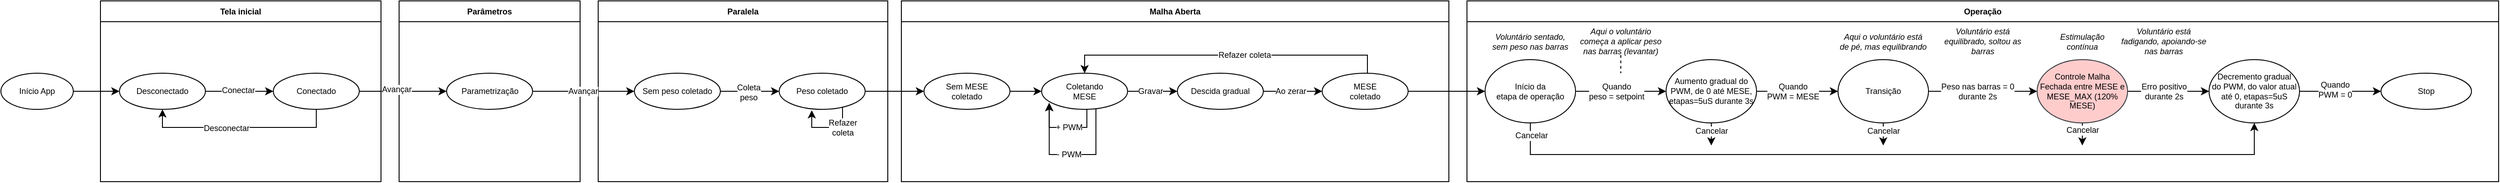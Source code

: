 <mxfile version="24.0.7" type="device">
  <diagram name="Page-1" id="7Bq0H3Z3bL5iUYbq2rVu">
    <mxGraphModel dx="1839" dy="574" grid="1" gridSize="10" guides="1" tooltips="1" connect="1" arrows="1" fold="1" page="1" pageScale="1" pageWidth="850" pageHeight="1100" math="0" shadow="0">
      <root>
        <mxCell id="0" />
        <mxCell id="1" parent="0" />
        <mxCell id="c-Rq7uScd-FVR4qBjpjj-53" style="edgeStyle=orthogonalEdgeStyle;rounded=0;orthogonalLoop=1;jettySize=auto;html=1;fontSize=9;" parent="1" source="c-Rq7uScd-FVR4qBjpjj-1" target="c-Rq7uScd-FVR4qBjpjj-5" edge="1">
          <mxGeometry relative="1" as="geometry" />
        </mxCell>
        <mxCell id="c-Rq7uScd-FVR4qBjpjj-1" value="Início App" style="ellipse;whiteSpace=wrap;html=1;fontSize=9;" parent="1" vertex="1">
          <mxGeometry x="-40" y="400" width="80" height="40" as="geometry" />
        </mxCell>
        <mxCell id="c-Rq7uScd-FVR4qBjpjj-4" value="Tela inicial" style="swimlane;whiteSpace=wrap;html=1;fontSize=9;" parent="1" vertex="1">
          <mxGeometry x="70" y="320" width="310" height="200" as="geometry" />
        </mxCell>
        <mxCell id="c-Rq7uScd-FVR4qBjpjj-58" style="edgeStyle=orthogonalEdgeStyle;rounded=0;orthogonalLoop=1;jettySize=auto;html=1;fontSize=9;" parent="c-Rq7uScd-FVR4qBjpjj-4" source="c-Rq7uScd-FVR4qBjpjj-5" target="c-Rq7uScd-FVR4qBjpjj-6" edge="1">
          <mxGeometry relative="1" as="geometry" />
        </mxCell>
        <mxCell id="c-Rq7uScd-FVR4qBjpjj-59" value="Conectar" style="edgeLabel;html=1;align=center;verticalAlign=middle;resizable=0;points=[];fontSize=9;" parent="c-Rq7uScd-FVR4qBjpjj-58" vertex="1" connectable="0">
          <mxGeometry x="-0.041" y="1" relative="1" as="geometry">
            <mxPoint as="offset" />
          </mxGeometry>
        </mxCell>
        <mxCell id="c-Rq7uScd-FVR4qBjpjj-5" value="Desconectado" style="ellipse;whiteSpace=wrap;html=1;fontSize=9;" parent="c-Rq7uScd-FVR4qBjpjj-4" vertex="1">
          <mxGeometry x="21" y="80" width="95" height="40" as="geometry" />
        </mxCell>
        <mxCell id="c-Rq7uScd-FVR4qBjpjj-60" style="edgeStyle=orthogonalEdgeStyle;rounded=0;orthogonalLoop=1;jettySize=auto;html=1;entryX=0.5;entryY=1;entryDx=0;entryDy=0;fontSize=9;" parent="c-Rq7uScd-FVR4qBjpjj-4" source="c-Rq7uScd-FVR4qBjpjj-6" target="c-Rq7uScd-FVR4qBjpjj-5" edge="1">
          <mxGeometry relative="1" as="geometry">
            <Array as="points">
              <mxPoint x="239" y="140" />
              <mxPoint x="69" y="140" />
            </Array>
          </mxGeometry>
        </mxCell>
        <mxCell id="c-Rq7uScd-FVR4qBjpjj-61" value="Desconectar" style="edgeLabel;html=1;align=center;verticalAlign=middle;resizable=0;points=[];fontSize=9;" parent="c-Rq7uScd-FVR4qBjpjj-60" vertex="1" connectable="0">
          <mxGeometry x="0.138" y="1" relative="1" as="geometry">
            <mxPoint as="offset" />
          </mxGeometry>
        </mxCell>
        <mxCell id="c-Rq7uScd-FVR4qBjpjj-6" value="Conectado" style="ellipse;whiteSpace=wrap;html=1;fontSize=9;" parent="c-Rq7uScd-FVR4qBjpjj-4" vertex="1">
          <mxGeometry x="191" y="80" width="95" height="40" as="geometry" />
        </mxCell>
        <mxCell id="c-Rq7uScd-FVR4qBjpjj-12" value="Parâmetros" style="swimlane;whiteSpace=wrap;html=1;fontSize=9;" parent="1" vertex="1">
          <mxGeometry x="400" y="320" width="200" height="200" as="geometry" />
        </mxCell>
        <mxCell id="c-Rq7uScd-FVR4qBjpjj-15" value="Parametrização" style="ellipse;whiteSpace=wrap;html=1;fontSize=9;" parent="c-Rq7uScd-FVR4qBjpjj-12" vertex="1">
          <mxGeometry x="52.5" y="80" width="95" height="40" as="geometry" />
        </mxCell>
        <mxCell id="c-Rq7uScd-FVR4qBjpjj-21" value="Paralela" style="swimlane;whiteSpace=wrap;html=1;fontSize=9;" parent="1" vertex="1">
          <mxGeometry x="620" y="320" width="320" height="200" as="geometry" />
        </mxCell>
        <mxCell id="c-Rq7uScd-FVR4qBjpjj-26" style="edgeStyle=orthogonalEdgeStyle;rounded=0;orthogonalLoop=1;jettySize=auto;html=1;fontSize=9;" parent="c-Rq7uScd-FVR4qBjpjj-21" source="c-Rq7uScd-FVR4qBjpjj-22" target="c-Rq7uScd-FVR4qBjpjj-23" edge="1">
          <mxGeometry relative="1" as="geometry" />
        </mxCell>
        <mxCell id="c-Rq7uScd-FVR4qBjpjj-27" value="Coleta&lt;br style=&quot;font-size: 9px;&quot;&gt;peso" style="edgeLabel;html=1;align=center;verticalAlign=middle;resizable=0;points=[];fontSize=9;" parent="c-Rq7uScd-FVR4qBjpjj-26" vertex="1" connectable="0">
          <mxGeometry x="-0.049" y="-1" relative="1" as="geometry">
            <mxPoint as="offset" />
          </mxGeometry>
        </mxCell>
        <mxCell id="c-Rq7uScd-FVR4qBjpjj-22" value="Sem peso coletado" style="ellipse;whiteSpace=wrap;html=1;fontSize=9;" parent="c-Rq7uScd-FVR4qBjpjj-21" vertex="1">
          <mxGeometry x="40" y="80" width="95" height="40" as="geometry" />
        </mxCell>
        <mxCell id="c-Rq7uScd-FVR4qBjpjj-29" style="edgeStyle=orthogonalEdgeStyle;rounded=0;orthogonalLoop=1;jettySize=auto;html=1;entryX=0.379;entryY=1.025;entryDx=0;entryDy=0;entryPerimeter=0;fontSize=9;" parent="c-Rq7uScd-FVR4qBjpjj-21" source="c-Rq7uScd-FVR4qBjpjj-23" target="c-Rq7uScd-FVR4qBjpjj-23" edge="1">
          <mxGeometry relative="1" as="geometry">
            <mxPoint x="230" y="130" as="targetPoint" />
            <Array as="points">
              <mxPoint x="270" y="140" />
              <mxPoint x="236" y="140" />
            </Array>
          </mxGeometry>
        </mxCell>
        <mxCell id="c-Rq7uScd-FVR4qBjpjj-30" value="Refazer&lt;br style=&quot;font-size: 9px;&quot;&gt;coleta" style="edgeLabel;html=1;align=center;verticalAlign=middle;resizable=0;points=[];fontSize=9;" parent="c-Rq7uScd-FVR4qBjpjj-29" vertex="1" connectable="0">
          <mxGeometry x="0.186" y="-1" relative="1" as="geometry">
            <mxPoint x="22" y="1" as="offset" />
          </mxGeometry>
        </mxCell>
        <mxCell id="c-Rq7uScd-FVR4qBjpjj-23" value="Peso coletado" style="ellipse;whiteSpace=wrap;html=1;fontSize=9;" parent="c-Rq7uScd-FVR4qBjpjj-21" vertex="1">
          <mxGeometry x="200" y="80" width="95" height="40" as="geometry" />
        </mxCell>
        <mxCell id="c-Rq7uScd-FVR4qBjpjj-24" style="edgeStyle=orthogonalEdgeStyle;rounded=0;orthogonalLoop=1;jettySize=auto;html=1;fontSize=9;" parent="1" source="c-Rq7uScd-FVR4qBjpjj-15" target="c-Rq7uScd-FVR4qBjpjj-22" edge="1">
          <mxGeometry relative="1" as="geometry" />
        </mxCell>
        <mxCell id="c-Rq7uScd-FVR4qBjpjj-25" value="Avançar" style="edgeLabel;html=1;align=center;verticalAlign=middle;resizable=0;points=[];fontSize=9;" parent="c-Rq7uScd-FVR4qBjpjj-24" vertex="1" connectable="0">
          <mxGeometry x="0.433" y="-2" relative="1" as="geometry">
            <mxPoint x="-25" y="-2" as="offset" />
          </mxGeometry>
        </mxCell>
        <mxCell id="c-Rq7uScd-FVR4qBjpjj-31" value="Malha Aberta" style="swimlane;whiteSpace=wrap;html=1;fontSize=9;" parent="1" vertex="1">
          <mxGeometry x="955" y="320" width="605" height="200" as="geometry" />
        </mxCell>
        <mxCell id="c-Rq7uScd-FVR4qBjpjj-32" style="edgeStyle=orthogonalEdgeStyle;rounded=0;orthogonalLoop=1;jettySize=auto;html=1;fontSize=9;" parent="c-Rq7uScd-FVR4qBjpjj-31" source="c-Rq7uScd-FVR4qBjpjj-34" target="c-Rq7uScd-FVR4qBjpjj-37" edge="1">
          <mxGeometry relative="1" as="geometry" />
        </mxCell>
        <mxCell id="c-Rq7uScd-FVR4qBjpjj-34" value="Sem MESE&lt;br style=&quot;font-size: 9px;&quot;&gt;coletado" style="ellipse;whiteSpace=wrap;html=1;fontSize=9;" parent="c-Rq7uScd-FVR4qBjpjj-31" vertex="1">
          <mxGeometry x="25" y="80" width="95" height="40" as="geometry" />
        </mxCell>
        <mxCell id="c-Rq7uScd-FVR4qBjpjj-44" style="edgeStyle=orthogonalEdgeStyle;rounded=0;orthogonalLoop=1;jettySize=auto;html=1;fontSize=9;" parent="c-Rq7uScd-FVR4qBjpjj-31" source="c-Rq7uScd-FVR4qBjpjj-37" target="c-Rq7uScd-FVR4qBjpjj-43" edge="1">
          <mxGeometry relative="1" as="geometry" />
        </mxCell>
        <mxCell id="c-Rq7uScd-FVR4qBjpjj-45" value="Gravar" style="edgeLabel;html=1;align=center;verticalAlign=middle;resizable=0;points=[];fontSize=9;" parent="c-Rq7uScd-FVR4qBjpjj-44" vertex="1" connectable="0">
          <mxGeometry x="0.188" y="1" relative="1" as="geometry">
            <mxPoint x="-8" y="1" as="offset" />
          </mxGeometry>
        </mxCell>
        <mxCell id="c-Rq7uScd-FVR4qBjpjj-37" value="Coletando&lt;br style=&quot;font-size: 9px;&quot;&gt;MESE" style="ellipse;whiteSpace=wrap;html=1;fontSize=9;" parent="c-Rq7uScd-FVR4qBjpjj-31" vertex="1">
          <mxGeometry x="155" y="80" width="95" height="40" as="geometry" />
        </mxCell>
        <mxCell id="c-Rq7uScd-FVR4qBjpjj-39" style="edgeStyle=orthogonalEdgeStyle;rounded=0;orthogonalLoop=1;jettySize=auto;html=1;entryX=0.088;entryY=0.815;entryDx=0;entryDy=0;entryPerimeter=0;fontSize=9;" parent="c-Rq7uScd-FVR4qBjpjj-31" source="c-Rq7uScd-FVR4qBjpjj-37" target="c-Rq7uScd-FVR4qBjpjj-37" edge="1">
          <mxGeometry relative="1" as="geometry">
            <Array as="points">
              <mxPoint x="205" y="140" />
              <mxPoint x="163" y="140" />
            </Array>
          </mxGeometry>
        </mxCell>
        <mxCell id="c-Rq7uScd-FVR4qBjpjj-40" value="+ PWM" style="edgeLabel;html=1;align=center;verticalAlign=middle;resizable=0;points=[];fontSize=9;" parent="c-Rq7uScd-FVR4qBjpjj-39" vertex="1" connectable="0">
          <mxGeometry x="0.054" relative="1" as="geometry">
            <mxPoint x="7" as="offset" />
          </mxGeometry>
        </mxCell>
        <mxCell id="c-Rq7uScd-FVR4qBjpjj-41" style="edgeStyle=orthogonalEdgeStyle;rounded=0;orthogonalLoop=1;jettySize=auto;html=1;entryX=0.088;entryY=0.829;entryDx=0;entryDy=0;entryPerimeter=0;fontSize=9;" parent="c-Rq7uScd-FVR4qBjpjj-31" source="c-Rq7uScd-FVR4qBjpjj-37" target="c-Rq7uScd-FVR4qBjpjj-37" edge="1">
          <mxGeometry relative="1" as="geometry">
            <Array as="points">
              <mxPoint x="215" y="170" />
              <mxPoint x="163" y="170" />
            </Array>
          </mxGeometry>
        </mxCell>
        <mxCell id="c-Rq7uScd-FVR4qBjpjj-42" value="- PWM" style="edgeLabel;html=1;align=center;verticalAlign=middle;resizable=0;points=[];fontSize=9;" parent="c-Rq7uScd-FVR4qBjpjj-41" vertex="1" connectable="0">
          <mxGeometry x="-0.182" relative="1" as="geometry">
            <mxPoint x="-16" as="offset" />
          </mxGeometry>
        </mxCell>
        <mxCell id="c-Rq7uScd-FVR4qBjpjj-51" style="edgeStyle=orthogonalEdgeStyle;rounded=0;orthogonalLoop=1;jettySize=auto;html=1;fontSize=9;" parent="c-Rq7uScd-FVR4qBjpjj-31" source="c-Rq7uScd-FVR4qBjpjj-43" target="c-Rq7uScd-FVR4qBjpjj-46" edge="1">
          <mxGeometry relative="1" as="geometry" />
        </mxCell>
        <mxCell id="c-Rq7uScd-FVR4qBjpjj-52" value="Ao zerar" style="edgeLabel;html=1;align=center;verticalAlign=middle;resizable=0;points=[];fontSize=9;" parent="c-Rq7uScd-FVR4qBjpjj-51" vertex="1" connectable="0">
          <mxGeometry x="-0.514" relative="1" as="geometry">
            <mxPoint x="14" as="offset" />
          </mxGeometry>
        </mxCell>
        <mxCell id="c-Rq7uScd-FVR4qBjpjj-43" value="Descida gradual" style="ellipse;whiteSpace=wrap;html=1;fontSize=9;" parent="c-Rq7uScd-FVR4qBjpjj-31" vertex="1">
          <mxGeometry x="305" y="80" width="95" height="40" as="geometry" />
        </mxCell>
        <mxCell id="c-Rq7uScd-FVR4qBjpjj-47" style="edgeStyle=orthogonalEdgeStyle;rounded=0;orthogonalLoop=1;jettySize=auto;html=1;entryX=0.5;entryY=0;entryDx=0;entryDy=0;fontSize=9;" parent="c-Rq7uScd-FVR4qBjpjj-31" source="c-Rq7uScd-FVR4qBjpjj-46" target="c-Rq7uScd-FVR4qBjpjj-37" edge="1">
          <mxGeometry relative="1" as="geometry">
            <Array as="points">
              <mxPoint x="515" y="60" />
              <mxPoint x="202" y="60" />
            </Array>
          </mxGeometry>
        </mxCell>
        <mxCell id="c-Rq7uScd-FVR4qBjpjj-48" value="Refazer coleta" style="edgeLabel;html=1;align=center;verticalAlign=middle;resizable=0;points=[];fontSize=9;" parent="c-Rq7uScd-FVR4qBjpjj-47" vertex="1" connectable="0">
          <mxGeometry x="-0.235" y="1" relative="1" as="geometry">
            <mxPoint x="-21" y="-1" as="offset" />
          </mxGeometry>
        </mxCell>
        <mxCell id="c-Rq7uScd-FVR4qBjpjj-46" value="MESE&lt;br style=&quot;font-size: 9px;&quot;&gt;coletado" style="ellipse;whiteSpace=wrap;html=1;fontSize=9;" parent="c-Rq7uScd-FVR4qBjpjj-31" vertex="1">
          <mxGeometry x="465" y="80" width="95" height="40" as="geometry" />
        </mxCell>
        <mxCell id="c-Rq7uScd-FVR4qBjpjj-38" style="edgeStyle=orthogonalEdgeStyle;rounded=0;orthogonalLoop=1;jettySize=auto;html=1;fontSize=9;" parent="1" source="c-Rq7uScd-FVR4qBjpjj-23" target="c-Rq7uScd-FVR4qBjpjj-34" edge="1">
          <mxGeometry relative="1" as="geometry" />
        </mxCell>
        <mxCell id="c-Rq7uScd-FVR4qBjpjj-55" style="edgeStyle=orthogonalEdgeStyle;rounded=0;orthogonalLoop=1;jettySize=auto;html=1;fontSize=9;" parent="1" source="c-Rq7uScd-FVR4qBjpjj-6" target="c-Rq7uScd-FVR4qBjpjj-15" edge="1">
          <mxGeometry relative="1" as="geometry" />
        </mxCell>
        <mxCell id="c-Rq7uScd-FVR4qBjpjj-57" value="Avançar" style="edgeLabel;html=1;align=center;verticalAlign=middle;resizable=0;points=[];fontSize=9;" parent="c-Rq7uScd-FVR4qBjpjj-55" vertex="1" connectable="0">
          <mxGeometry x="-0.164" y="2" relative="1" as="geometry">
            <mxPoint as="offset" />
          </mxGeometry>
        </mxCell>
        <mxCell id="c-Rq7uScd-FVR4qBjpjj-62" value="Operação" style="swimlane;whiteSpace=wrap;html=1;fontSize=9;" parent="1" vertex="1">
          <mxGeometry x="1580" y="320" width="1140" height="200" as="geometry" />
        </mxCell>
        <mxCell id="c-Rq7uScd-FVR4qBjpjj-69" style="edgeStyle=orthogonalEdgeStyle;rounded=0;orthogonalLoop=1;jettySize=auto;html=1;fontSize=9;" parent="c-Rq7uScd-FVR4qBjpjj-62" source="c-Rq7uScd-FVR4qBjpjj-63" target="c-Rq7uScd-FVR4qBjpjj-68" edge="1">
          <mxGeometry relative="1" as="geometry" />
        </mxCell>
        <mxCell id="c-Rq7uScd-FVR4qBjpjj-70" value="Quando&lt;br style=&quot;font-size: 9px;&quot;&gt;peso = setpoint" style="edgeLabel;html=1;align=center;verticalAlign=middle;resizable=0;points=[];fontSize=9;" parent="c-Rq7uScd-FVR4qBjpjj-69" vertex="1" connectable="0">
          <mxGeometry x="0.04" relative="1" as="geometry">
            <mxPoint x="-7" as="offset" />
          </mxGeometry>
        </mxCell>
        <mxCell id="c-Rq7uScd-FVR4qBjpjj-82" style="edgeStyle=orthogonalEdgeStyle;rounded=0;orthogonalLoop=1;jettySize=auto;html=1;entryX=0.5;entryY=1;entryDx=0;entryDy=0;fontSize=9;" parent="c-Rq7uScd-FVR4qBjpjj-62" source="c-Rq7uScd-FVR4qBjpjj-63" target="c-Rq7uScd-FVR4qBjpjj-79" edge="1">
          <mxGeometry relative="1" as="geometry">
            <Array as="points">
              <mxPoint x="70" y="170" />
              <mxPoint x="870" y="170" />
            </Array>
          </mxGeometry>
        </mxCell>
        <mxCell id="c-Rq7uScd-FVR4qBjpjj-88" value="Cancelar" style="edgeLabel;html=1;align=center;verticalAlign=middle;resizable=0;points=[];fontSize=9;" parent="c-Rq7uScd-FVR4qBjpjj-82" vertex="1" connectable="0">
          <mxGeometry x="-0.969" y="1" relative="1" as="geometry">
            <mxPoint as="offset" />
          </mxGeometry>
        </mxCell>
        <mxCell id="c-Rq7uScd-FVR4qBjpjj-63" value="Início da&lt;br&gt;etapa de operação" style="ellipse;whiteSpace=wrap;html=1;align=center;fontSize=9;" parent="c-Rq7uScd-FVR4qBjpjj-62" vertex="1">
          <mxGeometry x="20" y="65" width="100" height="70" as="geometry" />
        </mxCell>
        <mxCell id="c-Rq7uScd-FVR4qBjpjj-72" style="edgeStyle=orthogonalEdgeStyle;rounded=0;orthogonalLoop=1;jettySize=auto;html=1;fontSize=9;" parent="c-Rq7uScd-FVR4qBjpjj-62" source="c-Rq7uScd-FVR4qBjpjj-68" target="c-Rq7uScd-FVR4qBjpjj-71" edge="1">
          <mxGeometry relative="1" as="geometry" />
        </mxCell>
        <mxCell id="c-Rq7uScd-FVR4qBjpjj-73" value="Quando&lt;br style=&quot;font-size: 9px;&quot;&gt;PWM = MESE" style="edgeLabel;html=1;align=center;verticalAlign=middle;resizable=0;points=[];fontSize=9;" parent="c-Rq7uScd-FVR4qBjpjj-72" vertex="1" connectable="0">
          <mxGeometry x="-0.307" relative="1" as="geometry">
            <mxPoint x="9" as="offset" />
          </mxGeometry>
        </mxCell>
        <mxCell id="c-Rq7uScd-FVR4qBjpjj-85" style="edgeStyle=orthogonalEdgeStyle;rounded=0;orthogonalLoop=1;jettySize=auto;html=1;fontSize=9;" parent="c-Rq7uScd-FVR4qBjpjj-62" source="c-Rq7uScd-FVR4qBjpjj-68" edge="1">
          <mxGeometry relative="1" as="geometry">
            <mxPoint x="270" y="160" as="targetPoint" />
          </mxGeometry>
        </mxCell>
        <mxCell id="c-Rq7uScd-FVR4qBjpjj-89" value="Cancelar" style="edgeLabel;html=1;align=center;verticalAlign=middle;resizable=0;points=[];fontSize=9;" parent="c-Rq7uScd-FVR4qBjpjj-85" vertex="1" connectable="0">
          <mxGeometry x="-0.192" y="2" relative="1" as="geometry">
            <mxPoint x="-2" y="-2" as="offset" />
          </mxGeometry>
        </mxCell>
        <mxCell id="c-Rq7uScd-FVR4qBjpjj-68" value="Aumento gradual do PWM, de 0 até MESE, etapas=5uS durante 3s" style="ellipse;whiteSpace=wrap;html=1;align=center;fontSize=9;" parent="c-Rq7uScd-FVR4qBjpjj-62" vertex="1">
          <mxGeometry x="220" y="65" width="100" height="70" as="geometry" />
        </mxCell>
        <mxCell id="c-Rq7uScd-FVR4qBjpjj-76" style="edgeStyle=orthogonalEdgeStyle;rounded=0;orthogonalLoop=1;jettySize=auto;html=1;entryX=0;entryY=0.5;entryDx=0;entryDy=0;exitX=1;exitY=0.5;exitDx=0;exitDy=0;fontSize=9;" parent="c-Rq7uScd-FVR4qBjpjj-62" source="c-Rq7uScd-FVR4qBjpjj-71" target="c-Rq7uScd-FVR4qBjpjj-75" edge="1">
          <mxGeometry relative="1" as="geometry">
            <mxPoint x="530" y="99.76" as="sourcePoint" />
            <mxPoint x="630" y="99.76" as="targetPoint" />
          </mxGeometry>
        </mxCell>
        <mxCell id="c-Rq7uScd-FVR4qBjpjj-77" value="Peso nas barras = 0&lt;br style=&quot;font-size: 9px;&quot;&gt;durante 2s" style="edgeLabel;html=1;align=center;verticalAlign=middle;resizable=0;points=[];fontSize=9;" parent="c-Rq7uScd-FVR4qBjpjj-76" vertex="1" connectable="0">
          <mxGeometry x="-0.279" y="1" relative="1" as="geometry">
            <mxPoint x="10" y="1" as="offset" />
          </mxGeometry>
        </mxCell>
        <mxCell id="c-Rq7uScd-FVR4qBjpjj-86" style="edgeStyle=orthogonalEdgeStyle;rounded=0;orthogonalLoop=1;jettySize=auto;html=1;fontSize=9;" parent="c-Rq7uScd-FVR4qBjpjj-62" source="c-Rq7uScd-FVR4qBjpjj-71" edge="1">
          <mxGeometry relative="1" as="geometry">
            <mxPoint x="460" y="160" as="targetPoint" />
          </mxGeometry>
        </mxCell>
        <mxCell id="c-Rq7uScd-FVR4qBjpjj-90" value="Cancelar" style="edgeLabel;html=1;align=center;verticalAlign=middle;resizable=0;points=[];fontSize=9;" parent="c-Rq7uScd-FVR4qBjpjj-86" vertex="1" connectable="0">
          <mxGeometry x="-0.498" relative="1" as="geometry">
            <mxPoint y="2" as="offset" />
          </mxGeometry>
        </mxCell>
        <mxCell id="c-Rq7uScd-FVR4qBjpjj-80" style="edgeStyle=orthogonalEdgeStyle;rounded=0;orthogonalLoop=1;jettySize=auto;html=1;fontSize=9;" parent="c-Rq7uScd-FVR4qBjpjj-62" source="c-Rq7uScd-FVR4qBjpjj-75" target="c-Rq7uScd-FVR4qBjpjj-79" edge="1">
          <mxGeometry relative="1" as="geometry" />
        </mxCell>
        <mxCell id="c-Rq7uScd-FVR4qBjpjj-81" value="Erro positivo&lt;br style=&quot;font-size: 9px;&quot;&gt;durante 2s" style="edgeLabel;html=1;align=center;verticalAlign=middle;resizable=0;points=[];fontSize=9;" parent="c-Rq7uScd-FVR4qBjpjj-80" vertex="1" connectable="0">
          <mxGeometry x="-0.271" relative="1" as="geometry">
            <mxPoint x="7" as="offset" />
          </mxGeometry>
        </mxCell>
        <mxCell id="c-Rq7uScd-FVR4qBjpjj-87" style="edgeStyle=orthogonalEdgeStyle;rounded=0;orthogonalLoop=1;jettySize=auto;html=1;fontSize=9;" parent="c-Rq7uScd-FVR4qBjpjj-62" source="c-Rq7uScd-FVR4qBjpjj-75" edge="1">
          <mxGeometry relative="1" as="geometry">
            <mxPoint x="680" y="160" as="targetPoint" />
          </mxGeometry>
        </mxCell>
        <mxCell id="c-Rq7uScd-FVR4qBjpjj-91" value="Cancelar" style="edgeLabel;html=1;align=center;verticalAlign=middle;resizable=0;points=[];fontSize=9;" parent="c-Rq7uScd-FVR4qBjpjj-87" vertex="1" connectable="0">
          <mxGeometry x="-0.44" relative="1" as="geometry">
            <mxPoint y="1" as="offset" />
          </mxGeometry>
        </mxCell>
        <mxCell id="c-Rq7uScd-FVR4qBjpjj-71" value="Transição" style="ellipse;whiteSpace=wrap;html=1;align=center;fontSize=9;" parent="c-Rq7uScd-FVR4qBjpjj-62" vertex="1">
          <mxGeometry x="410" y="65" width="100" height="70" as="geometry" />
        </mxCell>
        <mxCell id="c-Rq7uScd-FVR4qBjpjj-75" value="Controle Malha Fechada entre MESE e MESE_MAX (120% MESE)" style="ellipse;whiteSpace=wrap;html=1;align=center;fontSize=9;fillColor=#ffcccc;strokeColor=#36393d;" parent="c-Rq7uScd-FVR4qBjpjj-62" vertex="1">
          <mxGeometry x="630" y="65" width="100" height="70" as="geometry" />
        </mxCell>
        <mxCell id="c-Rq7uScd-FVR4qBjpjj-93" style="edgeStyle=orthogonalEdgeStyle;rounded=0;orthogonalLoop=1;jettySize=auto;html=1;fontSize=9;" parent="c-Rq7uScd-FVR4qBjpjj-62" source="c-Rq7uScd-FVR4qBjpjj-79" target="c-Rq7uScd-FVR4qBjpjj-92" edge="1">
          <mxGeometry relative="1" as="geometry" />
        </mxCell>
        <mxCell id="c-Rq7uScd-FVR4qBjpjj-94" value="Quando&lt;br style=&quot;font-size: 9px;&quot;&gt;PWM = 0" style="edgeLabel;html=1;align=center;verticalAlign=middle;resizable=0;points=[];fontSize=9;" parent="c-Rq7uScd-FVR4qBjpjj-93" vertex="1" connectable="0">
          <mxGeometry x="-0.129" y="2" relative="1" as="geometry">
            <mxPoint as="offset" />
          </mxGeometry>
        </mxCell>
        <mxCell id="c-Rq7uScd-FVR4qBjpjj-79" value="Decremento gradual&lt;br&gt;do PWM, do valor atual até 0, etapas=5uS&lt;br&gt;durante 3s" style="ellipse;whiteSpace=wrap;html=1;align=center;fontSize=9;" parent="c-Rq7uScd-FVR4qBjpjj-62" vertex="1">
          <mxGeometry x="820" y="65" width="100" height="70" as="geometry" />
        </mxCell>
        <mxCell id="c-Rq7uScd-FVR4qBjpjj-92" value="Stop" style="ellipse;whiteSpace=wrap;html=1;align=center;fontSize=9;" parent="c-Rq7uScd-FVR4qBjpjj-62" vertex="1">
          <mxGeometry x="1010" y="80" width="100" height="40" as="geometry" />
        </mxCell>
        <mxCell id="c-Rq7uScd-FVR4qBjpjj-97" style="edgeStyle=orthogonalEdgeStyle;rounded=0;orthogonalLoop=1;jettySize=auto;html=1;strokeColor=default;endArrow=none;endFill=0;dashed=1;" parent="c-Rq7uScd-FVR4qBjpjj-62" source="c-Rq7uScd-FVR4qBjpjj-96" edge="1">
          <mxGeometry relative="1" as="geometry">
            <mxPoint x="170" y="80" as="targetPoint" />
          </mxGeometry>
        </mxCell>
        <mxCell id="c-Rq7uScd-FVR4qBjpjj-96" value="Aqui o voluntário começa a aplicar peso nas barras (levantar)" style="text;html=1;align=center;verticalAlign=middle;whiteSpace=wrap;rounded=0;fontStyle=2;fontSize=9;" parent="c-Rq7uScd-FVR4qBjpjj-62" vertex="1">
          <mxGeometry x="120" y="30" width="100" height="30" as="geometry" />
        </mxCell>
        <mxCell id="c-Rq7uScd-FVR4qBjpjj-100" value="Aqui o voluntário está de pé, mas equilibrando" style="text;html=1;align=center;verticalAlign=middle;whiteSpace=wrap;rounded=0;fontStyle=2;fontSize=9;" parent="c-Rq7uScd-FVR4qBjpjj-62" vertex="1">
          <mxGeometry x="410" y="29.98" width="100" height="30" as="geometry" />
        </mxCell>
        <mxCell id="c-Rq7uScd-FVR4qBjpjj-101" value="Voluntário está&lt;br&gt;equilibrado, soltou as barras" style="text;html=1;align=center;verticalAlign=middle;whiteSpace=wrap;rounded=0;fontStyle=2;fontSize=9;" parent="c-Rq7uScd-FVR4qBjpjj-62" vertex="1">
          <mxGeometry x="520" y="30.0" width="100" height="30" as="geometry" />
        </mxCell>
        <mxCell id="c-Rq7uScd-FVR4qBjpjj-102" value="Voluntário está fadigando, apoiando-se nas barras" style="text;html=1;align=center;verticalAlign=middle;whiteSpace=wrap;rounded=0;fontStyle=2;fontSize=9;" parent="c-Rq7uScd-FVR4qBjpjj-62" vertex="1">
          <mxGeometry x="720" y="29.98" width="100" height="30" as="geometry" />
        </mxCell>
        <mxCell id="c-Rq7uScd-FVR4qBjpjj-103" value="Estimulação&lt;br&gt;contínua" style="text;html=1;align=center;verticalAlign=middle;whiteSpace=wrap;rounded=0;fontStyle=2;fontSize=9;" parent="c-Rq7uScd-FVR4qBjpjj-62" vertex="1">
          <mxGeometry x="630" y="29.98" width="100" height="30" as="geometry" />
        </mxCell>
        <mxCell id="c-Rq7uScd-FVR4qBjpjj-104" value="&lt;div style=&quot;font-size: 9px;&quot;&gt;&lt;font style=&quot;font-size: 9px;&quot;&gt;Voluntário sentado,&lt;/font&gt;&lt;/div&gt;&lt;div style=&quot;font-size: 9px;&quot;&gt;&lt;font style=&quot;font-size: 9px;&quot;&gt;sem peso nas barras&lt;br style=&quot;font-size: 9px;&quot;&gt;&lt;/font&gt;&lt;/div&gt;" style="text;html=1;align=center;verticalAlign=middle;whiteSpace=wrap;rounded=0;fontStyle=2;fontSize=9;" parent="c-Rq7uScd-FVR4qBjpjj-62" vertex="1">
          <mxGeometry x="20" y="30" width="100" height="30" as="geometry" />
        </mxCell>
        <mxCell id="c-Rq7uScd-FVR4qBjpjj-67" style="edgeStyle=orthogonalEdgeStyle;rounded=0;orthogonalLoop=1;jettySize=auto;html=1;fontSize=9;" parent="1" source="c-Rq7uScd-FVR4qBjpjj-46" target="c-Rq7uScd-FVR4qBjpjj-63" edge="1">
          <mxGeometry relative="1" as="geometry" />
        </mxCell>
      </root>
    </mxGraphModel>
  </diagram>
</mxfile>
